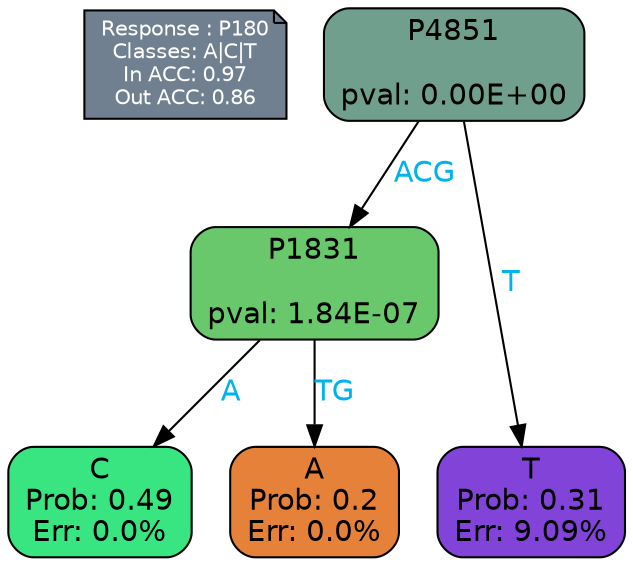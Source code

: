 digraph Tree {
node [shape=box, style="filled, rounded", color="black", fontname=helvetica] ;
graph [ranksep=equally, splines=polylines, bgcolor=transparent, dpi=600] ;
edge [fontname=helvetica] ;
LEGEND [label="Response : P180
Classes: A|C|T
In ACC: 0.97
Out ACC: 0.86
",shape=note,align=left,style=filled,fillcolor="slategray",fontcolor="white",fontsize=10];1 [label="P4851

pval: 0.00E+00", fillcolor="#719f8d"] ;
2 [label="P1831

pval: 1.84E-07", fillcolor="#6ac86c"] ;
3 [label="C
Prob: 0.49
Err: 0.0%", fillcolor="#39e581"] ;
4 [label="A
Prob: 0.2
Err: 0.0%", fillcolor="#e58139"] ;
5 [label="T
Prob: 0.31
Err: 9.09%", fillcolor="#8244d8"] ;
1 -> 2 [label="ACG",fontcolor=deepskyblue2] ;
1 -> 5 [label="T",fontcolor=deepskyblue2] ;
2 -> 3 [label="A",fontcolor=deepskyblue2] ;
2 -> 4 [label="TG",fontcolor=deepskyblue2] ;
{rank = same; 3;4;5;}{rank = same; LEGEND;1;}}